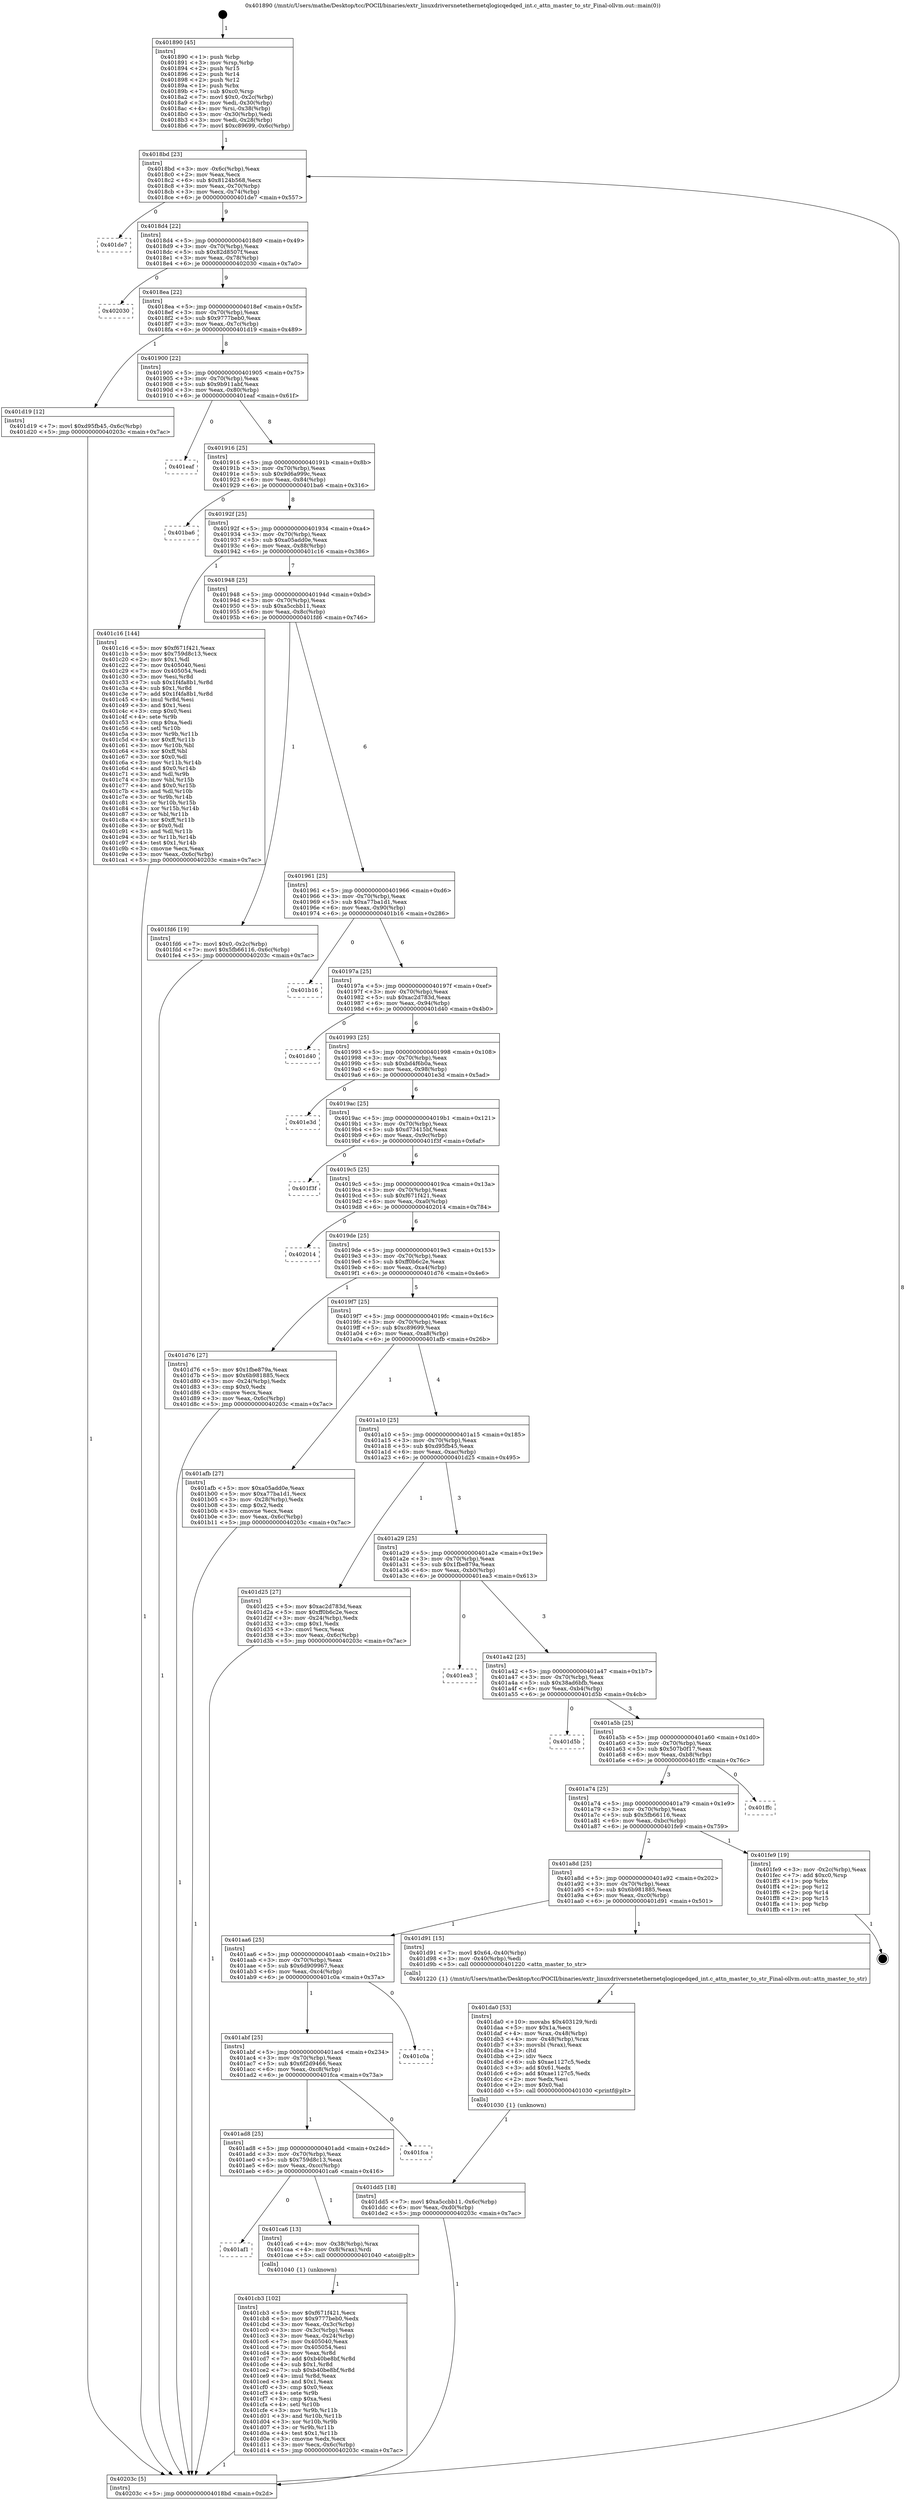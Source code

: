 digraph "0x401890" {
  label = "0x401890 (/mnt/c/Users/mathe/Desktop/tcc/POCII/binaries/extr_linuxdriversnetethernetqlogicqedqed_int.c_attn_master_to_str_Final-ollvm.out::main(0))"
  labelloc = "t"
  node[shape=record]

  Entry [label="",width=0.3,height=0.3,shape=circle,fillcolor=black,style=filled]
  "0x4018bd" [label="{
     0x4018bd [23]\l
     | [instrs]\l
     &nbsp;&nbsp;0x4018bd \<+3\>: mov -0x6c(%rbp),%eax\l
     &nbsp;&nbsp;0x4018c0 \<+2\>: mov %eax,%ecx\l
     &nbsp;&nbsp;0x4018c2 \<+6\>: sub $0x8124b568,%ecx\l
     &nbsp;&nbsp;0x4018c8 \<+3\>: mov %eax,-0x70(%rbp)\l
     &nbsp;&nbsp;0x4018cb \<+3\>: mov %ecx,-0x74(%rbp)\l
     &nbsp;&nbsp;0x4018ce \<+6\>: je 0000000000401de7 \<main+0x557\>\l
  }"]
  "0x401de7" [label="{
     0x401de7\l
  }", style=dashed]
  "0x4018d4" [label="{
     0x4018d4 [22]\l
     | [instrs]\l
     &nbsp;&nbsp;0x4018d4 \<+5\>: jmp 00000000004018d9 \<main+0x49\>\l
     &nbsp;&nbsp;0x4018d9 \<+3\>: mov -0x70(%rbp),%eax\l
     &nbsp;&nbsp;0x4018dc \<+5\>: sub $0x82d8507f,%eax\l
     &nbsp;&nbsp;0x4018e1 \<+3\>: mov %eax,-0x78(%rbp)\l
     &nbsp;&nbsp;0x4018e4 \<+6\>: je 0000000000402030 \<main+0x7a0\>\l
  }"]
  Exit [label="",width=0.3,height=0.3,shape=circle,fillcolor=black,style=filled,peripheries=2]
  "0x402030" [label="{
     0x402030\l
  }", style=dashed]
  "0x4018ea" [label="{
     0x4018ea [22]\l
     | [instrs]\l
     &nbsp;&nbsp;0x4018ea \<+5\>: jmp 00000000004018ef \<main+0x5f\>\l
     &nbsp;&nbsp;0x4018ef \<+3\>: mov -0x70(%rbp),%eax\l
     &nbsp;&nbsp;0x4018f2 \<+5\>: sub $0x9777beb0,%eax\l
     &nbsp;&nbsp;0x4018f7 \<+3\>: mov %eax,-0x7c(%rbp)\l
     &nbsp;&nbsp;0x4018fa \<+6\>: je 0000000000401d19 \<main+0x489\>\l
  }"]
  "0x401dd5" [label="{
     0x401dd5 [18]\l
     | [instrs]\l
     &nbsp;&nbsp;0x401dd5 \<+7\>: movl $0xa5ccbb11,-0x6c(%rbp)\l
     &nbsp;&nbsp;0x401ddc \<+6\>: mov %eax,-0xd0(%rbp)\l
     &nbsp;&nbsp;0x401de2 \<+5\>: jmp 000000000040203c \<main+0x7ac\>\l
  }"]
  "0x401d19" [label="{
     0x401d19 [12]\l
     | [instrs]\l
     &nbsp;&nbsp;0x401d19 \<+7\>: movl $0xd95fb45,-0x6c(%rbp)\l
     &nbsp;&nbsp;0x401d20 \<+5\>: jmp 000000000040203c \<main+0x7ac\>\l
  }"]
  "0x401900" [label="{
     0x401900 [22]\l
     | [instrs]\l
     &nbsp;&nbsp;0x401900 \<+5\>: jmp 0000000000401905 \<main+0x75\>\l
     &nbsp;&nbsp;0x401905 \<+3\>: mov -0x70(%rbp),%eax\l
     &nbsp;&nbsp;0x401908 \<+5\>: sub $0x9b911abf,%eax\l
     &nbsp;&nbsp;0x40190d \<+3\>: mov %eax,-0x80(%rbp)\l
     &nbsp;&nbsp;0x401910 \<+6\>: je 0000000000401eaf \<main+0x61f\>\l
  }"]
  "0x401da0" [label="{
     0x401da0 [53]\l
     | [instrs]\l
     &nbsp;&nbsp;0x401da0 \<+10\>: movabs $0x403129,%rdi\l
     &nbsp;&nbsp;0x401daa \<+5\>: mov $0x1a,%ecx\l
     &nbsp;&nbsp;0x401daf \<+4\>: mov %rax,-0x48(%rbp)\l
     &nbsp;&nbsp;0x401db3 \<+4\>: mov -0x48(%rbp),%rax\l
     &nbsp;&nbsp;0x401db7 \<+3\>: movsbl (%rax),%eax\l
     &nbsp;&nbsp;0x401dba \<+1\>: cltd\l
     &nbsp;&nbsp;0x401dbb \<+2\>: idiv %ecx\l
     &nbsp;&nbsp;0x401dbd \<+6\>: sub $0xae1127c5,%edx\l
     &nbsp;&nbsp;0x401dc3 \<+3\>: add $0x61,%edx\l
     &nbsp;&nbsp;0x401dc6 \<+6\>: add $0xae1127c5,%edx\l
     &nbsp;&nbsp;0x401dcc \<+2\>: mov %edx,%esi\l
     &nbsp;&nbsp;0x401dce \<+2\>: mov $0x0,%al\l
     &nbsp;&nbsp;0x401dd0 \<+5\>: call 0000000000401030 \<printf@plt\>\l
     | [calls]\l
     &nbsp;&nbsp;0x401030 \{1\} (unknown)\l
  }"]
  "0x401eaf" [label="{
     0x401eaf\l
  }", style=dashed]
  "0x401916" [label="{
     0x401916 [25]\l
     | [instrs]\l
     &nbsp;&nbsp;0x401916 \<+5\>: jmp 000000000040191b \<main+0x8b\>\l
     &nbsp;&nbsp;0x40191b \<+3\>: mov -0x70(%rbp),%eax\l
     &nbsp;&nbsp;0x40191e \<+5\>: sub $0x9d6a999c,%eax\l
     &nbsp;&nbsp;0x401923 \<+6\>: mov %eax,-0x84(%rbp)\l
     &nbsp;&nbsp;0x401929 \<+6\>: je 0000000000401ba6 \<main+0x316\>\l
  }"]
  "0x401cb3" [label="{
     0x401cb3 [102]\l
     | [instrs]\l
     &nbsp;&nbsp;0x401cb3 \<+5\>: mov $0xf671f421,%ecx\l
     &nbsp;&nbsp;0x401cb8 \<+5\>: mov $0x9777beb0,%edx\l
     &nbsp;&nbsp;0x401cbd \<+3\>: mov %eax,-0x3c(%rbp)\l
     &nbsp;&nbsp;0x401cc0 \<+3\>: mov -0x3c(%rbp),%eax\l
     &nbsp;&nbsp;0x401cc3 \<+3\>: mov %eax,-0x24(%rbp)\l
     &nbsp;&nbsp;0x401cc6 \<+7\>: mov 0x405040,%eax\l
     &nbsp;&nbsp;0x401ccd \<+7\>: mov 0x405054,%esi\l
     &nbsp;&nbsp;0x401cd4 \<+3\>: mov %eax,%r8d\l
     &nbsp;&nbsp;0x401cd7 \<+7\>: add $0xb40be8bf,%r8d\l
     &nbsp;&nbsp;0x401cde \<+4\>: sub $0x1,%r8d\l
     &nbsp;&nbsp;0x401ce2 \<+7\>: sub $0xb40be8bf,%r8d\l
     &nbsp;&nbsp;0x401ce9 \<+4\>: imul %r8d,%eax\l
     &nbsp;&nbsp;0x401ced \<+3\>: and $0x1,%eax\l
     &nbsp;&nbsp;0x401cf0 \<+3\>: cmp $0x0,%eax\l
     &nbsp;&nbsp;0x401cf3 \<+4\>: sete %r9b\l
     &nbsp;&nbsp;0x401cf7 \<+3\>: cmp $0xa,%esi\l
     &nbsp;&nbsp;0x401cfa \<+4\>: setl %r10b\l
     &nbsp;&nbsp;0x401cfe \<+3\>: mov %r9b,%r11b\l
     &nbsp;&nbsp;0x401d01 \<+3\>: and %r10b,%r11b\l
     &nbsp;&nbsp;0x401d04 \<+3\>: xor %r10b,%r9b\l
     &nbsp;&nbsp;0x401d07 \<+3\>: or %r9b,%r11b\l
     &nbsp;&nbsp;0x401d0a \<+4\>: test $0x1,%r11b\l
     &nbsp;&nbsp;0x401d0e \<+3\>: cmovne %edx,%ecx\l
     &nbsp;&nbsp;0x401d11 \<+3\>: mov %ecx,-0x6c(%rbp)\l
     &nbsp;&nbsp;0x401d14 \<+5\>: jmp 000000000040203c \<main+0x7ac\>\l
  }"]
  "0x401ba6" [label="{
     0x401ba6\l
  }", style=dashed]
  "0x40192f" [label="{
     0x40192f [25]\l
     | [instrs]\l
     &nbsp;&nbsp;0x40192f \<+5\>: jmp 0000000000401934 \<main+0xa4\>\l
     &nbsp;&nbsp;0x401934 \<+3\>: mov -0x70(%rbp),%eax\l
     &nbsp;&nbsp;0x401937 \<+5\>: sub $0xa05add0e,%eax\l
     &nbsp;&nbsp;0x40193c \<+6\>: mov %eax,-0x88(%rbp)\l
     &nbsp;&nbsp;0x401942 \<+6\>: je 0000000000401c16 \<main+0x386\>\l
  }"]
  "0x401af1" [label="{
     0x401af1\l
  }", style=dashed]
  "0x401c16" [label="{
     0x401c16 [144]\l
     | [instrs]\l
     &nbsp;&nbsp;0x401c16 \<+5\>: mov $0xf671f421,%eax\l
     &nbsp;&nbsp;0x401c1b \<+5\>: mov $0x759d8c13,%ecx\l
     &nbsp;&nbsp;0x401c20 \<+2\>: mov $0x1,%dl\l
     &nbsp;&nbsp;0x401c22 \<+7\>: mov 0x405040,%esi\l
     &nbsp;&nbsp;0x401c29 \<+7\>: mov 0x405054,%edi\l
     &nbsp;&nbsp;0x401c30 \<+3\>: mov %esi,%r8d\l
     &nbsp;&nbsp;0x401c33 \<+7\>: sub $0x1f4fa8b1,%r8d\l
     &nbsp;&nbsp;0x401c3a \<+4\>: sub $0x1,%r8d\l
     &nbsp;&nbsp;0x401c3e \<+7\>: add $0x1f4fa8b1,%r8d\l
     &nbsp;&nbsp;0x401c45 \<+4\>: imul %r8d,%esi\l
     &nbsp;&nbsp;0x401c49 \<+3\>: and $0x1,%esi\l
     &nbsp;&nbsp;0x401c4c \<+3\>: cmp $0x0,%esi\l
     &nbsp;&nbsp;0x401c4f \<+4\>: sete %r9b\l
     &nbsp;&nbsp;0x401c53 \<+3\>: cmp $0xa,%edi\l
     &nbsp;&nbsp;0x401c56 \<+4\>: setl %r10b\l
     &nbsp;&nbsp;0x401c5a \<+3\>: mov %r9b,%r11b\l
     &nbsp;&nbsp;0x401c5d \<+4\>: xor $0xff,%r11b\l
     &nbsp;&nbsp;0x401c61 \<+3\>: mov %r10b,%bl\l
     &nbsp;&nbsp;0x401c64 \<+3\>: xor $0xff,%bl\l
     &nbsp;&nbsp;0x401c67 \<+3\>: xor $0x0,%dl\l
     &nbsp;&nbsp;0x401c6a \<+3\>: mov %r11b,%r14b\l
     &nbsp;&nbsp;0x401c6d \<+4\>: and $0x0,%r14b\l
     &nbsp;&nbsp;0x401c71 \<+3\>: and %dl,%r9b\l
     &nbsp;&nbsp;0x401c74 \<+3\>: mov %bl,%r15b\l
     &nbsp;&nbsp;0x401c77 \<+4\>: and $0x0,%r15b\l
     &nbsp;&nbsp;0x401c7b \<+3\>: and %dl,%r10b\l
     &nbsp;&nbsp;0x401c7e \<+3\>: or %r9b,%r14b\l
     &nbsp;&nbsp;0x401c81 \<+3\>: or %r10b,%r15b\l
     &nbsp;&nbsp;0x401c84 \<+3\>: xor %r15b,%r14b\l
     &nbsp;&nbsp;0x401c87 \<+3\>: or %bl,%r11b\l
     &nbsp;&nbsp;0x401c8a \<+4\>: xor $0xff,%r11b\l
     &nbsp;&nbsp;0x401c8e \<+3\>: or $0x0,%dl\l
     &nbsp;&nbsp;0x401c91 \<+3\>: and %dl,%r11b\l
     &nbsp;&nbsp;0x401c94 \<+3\>: or %r11b,%r14b\l
     &nbsp;&nbsp;0x401c97 \<+4\>: test $0x1,%r14b\l
     &nbsp;&nbsp;0x401c9b \<+3\>: cmovne %ecx,%eax\l
     &nbsp;&nbsp;0x401c9e \<+3\>: mov %eax,-0x6c(%rbp)\l
     &nbsp;&nbsp;0x401ca1 \<+5\>: jmp 000000000040203c \<main+0x7ac\>\l
  }"]
  "0x401948" [label="{
     0x401948 [25]\l
     | [instrs]\l
     &nbsp;&nbsp;0x401948 \<+5\>: jmp 000000000040194d \<main+0xbd\>\l
     &nbsp;&nbsp;0x40194d \<+3\>: mov -0x70(%rbp),%eax\l
     &nbsp;&nbsp;0x401950 \<+5\>: sub $0xa5ccbb11,%eax\l
     &nbsp;&nbsp;0x401955 \<+6\>: mov %eax,-0x8c(%rbp)\l
     &nbsp;&nbsp;0x40195b \<+6\>: je 0000000000401fd6 \<main+0x746\>\l
  }"]
  "0x401ca6" [label="{
     0x401ca6 [13]\l
     | [instrs]\l
     &nbsp;&nbsp;0x401ca6 \<+4\>: mov -0x38(%rbp),%rax\l
     &nbsp;&nbsp;0x401caa \<+4\>: mov 0x8(%rax),%rdi\l
     &nbsp;&nbsp;0x401cae \<+5\>: call 0000000000401040 \<atoi@plt\>\l
     | [calls]\l
     &nbsp;&nbsp;0x401040 \{1\} (unknown)\l
  }"]
  "0x401fd6" [label="{
     0x401fd6 [19]\l
     | [instrs]\l
     &nbsp;&nbsp;0x401fd6 \<+7\>: movl $0x0,-0x2c(%rbp)\l
     &nbsp;&nbsp;0x401fdd \<+7\>: movl $0x5fb66116,-0x6c(%rbp)\l
     &nbsp;&nbsp;0x401fe4 \<+5\>: jmp 000000000040203c \<main+0x7ac\>\l
  }"]
  "0x401961" [label="{
     0x401961 [25]\l
     | [instrs]\l
     &nbsp;&nbsp;0x401961 \<+5\>: jmp 0000000000401966 \<main+0xd6\>\l
     &nbsp;&nbsp;0x401966 \<+3\>: mov -0x70(%rbp),%eax\l
     &nbsp;&nbsp;0x401969 \<+5\>: sub $0xa77ba1d1,%eax\l
     &nbsp;&nbsp;0x40196e \<+6\>: mov %eax,-0x90(%rbp)\l
     &nbsp;&nbsp;0x401974 \<+6\>: je 0000000000401b16 \<main+0x286\>\l
  }"]
  "0x401ad8" [label="{
     0x401ad8 [25]\l
     | [instrs]\l
     &nbsp;&nbsp;0x401ad8 \<+5\>: jmp 0000000000401add \<main+0x24d\>\l
     &nbsp;&nbsp;0x401add \<+3\>: mov -0x70(%rbp),%eax\l
     &nbsp;&nbsp;0x401ae0 \<+5\>: sub $0x759d8c13,%eax\l
     &nbsp;&nbsp;0x401ae5 \<+6\>: mov %eax,-0xcc(%rbp)\l
     &nbsp;&nbsp;0x401aeb \<+6\>: je 0000000000401ca6 \<main+0x416\>\l
  }"]
  "0x401b16" [label="{
     0x401b16\l
  }", style=dashed]
  "0x40197a" [label="{
     0x40197a [25]\l
     | [instrs]\l
     &nbsp;&nbsp;0x40197a \<+5\>: jmp 000000000040197f \<main+0xef\>\l
     &nbsp;&nbsp;0x40197f \<+3\>: mov -0x70(%rbp),%eax\l
     &nbsp;&nbsp;0x401982 \<+5\>: sub $0xac2d783d,%eax\l
     &nbsp;&nbsp;0x401987 \<+6\>: mov %eax,-0x94(%rbp)\l
     &nbsp;&nbsp;0x40198d \<+6\>: je 0000000000401d40 \<main+0x4b0\>\l
  }"]
  "0x401fca" [label="{
     0x401fca\l
  }", style=dashed]
  "0x401d40" [label="{
     0x401d40\l
  }", style=dashed]
  "0x401993" [label="{
     0x401993 [25]\l
     | [instrs]\l
     &nbsp;&nbsp;0x401993 \<+5\>: jmp 0000000000401998 \<main+0x108\>\l
     &nbsp;&nbsp;0x401998 \<+3\>: mov -0x70(%rbp),%eax\l
     &nbsp;&nbsp;0x40199b \<+5\>: sub $0xbd4f6b0a,%eax\l
     &nbsp;&nbsp;0x4019a0 \<+6\>: mov %eax,-0x98(%rbp)\l
     &nbsp;&nbsp;0x4019a6 \<+6\>: je 0000000000401e3d \<main+0x5ad\>\l
  }"]
  "0x401abf" [label="{
     0x401abf [25]\l
     | [instrs]\l
     &nbsp;&nbsp;0x401abf \<+5\>: jmp 0000000000401ac4 \<main+0x234\>\l
     &nbsp;&nbsp;0x401ac4 \<+3\>: mov -0x70(%rbp),%eax\l
     &nbsp;&nbsp;0x401ac7 \<+5\>: sub $0x6f2d9466,%eax\l
     &nbsp;&nbsp;0x401acc \<+6\>: mov %eax,-0xc8(%rbp)\l
     &nbsp;&nbsp;0x401ad2 \<+6\>: je 0000000000401fca \<main+0x73a\>\l
  }"]
  "0x401e3d" [label="{
     0x401e3d\l
  }", style=dashed]
  "0x4019ac" [label="{
     0x4019ac [25]\l
     | [instrs]\l
     &nbsp;&nbsp;0x4019ac \<+5\>: jmp 00000000004019b1 \<main+0x121\>\l
     &nbsp;&nbsp;0x4019b1 \<+3\>: mov -0x70(%rbp),%eax\l
     &nbsp;&nbsp;0x4019b4 \<+5\>: sub $0xd73415bf,%eax\l
     &nbsp;&nbsp;0x4019b9 \<+6\>: mov %eax,-0x9c(%rbp)\l
     &nbsp;&nbsp;0x4019bf \<+6\>: je 0000000000401f3f \<main+0x6af\>\l
  }"]
  "0x401c0a" [label="{
     0x401c0a\l
  }", style=dashed]
  "0x401f3f" [label="{
     0x401f3f\l
  }", style=dashed]
  "0x4019c5" [label="{
     0x4019c5 [25]\l
     | [instrs]\l
     &nbsp;&nbsp;0x4019c5 \<+5\>: jmp 00000000004019ca \<main+0x13a\>\l
     &nbsp;&nbsp;0x4019ca \<+3\>: mov -0x70(%rbp),%eax\l
     &nbsp;&nbsp;0x4019cd \<+5\>: sub $0xf671f421,%eax\l
     &nbsp;&nbsp;0x4019d2 \<+6\>: mov %eax,-0xa0(%rbp)\l
     &nbsp;&nbsp;0x4019d8 \<+6\>: je 0000000000402014 \<main+0x784\>\l
  }"]
  "0x401aa6" [label="{
     0x401aa6 [25]\l
     | [instrs]\l
     &nbsp;&nbsp;0x401aa6 \<+5\>: jmp 0000000000401aab \<main+0x21b\>\l
     &nbsp;&nbsp;0x401aab \<+3\>: mov -0x70(%rbp),%eax\l
     &nbsp;&nbsp;0x401aae \<+5\>: sub $0x6d909967,%eax\l
     &nbsp;&nbsp;0x401ab3 \<+6\>: mov %eax,-0xc4(%rbp)\l
     &nbsp;&nbsp;0x401ab9 \<+6\>: je 0000000000401c0a \<main+0x37a\>\l
  }"]
  "0x402014" [label="{
     0x402014\l
  }", style=dashed]
  "0x4019de" [label="{
     0x4019de [25]\l
     | [instrs]\l
     &nbsp;&nbsp;0x4019de \<+5\>: jmp 00000000004019e3 \<main+0x153\>\l
     &nbsp;&nbsp;0x4019e3 \<+3\>: mov -0x70(%rbp),%eax\l
     &nbsp;&nbsp;0x4019e6 \<+5\>: sub $0xff0b6c2e,%eax\l
     &nbsp;&nbsp;0x4019eb \<+6\>: mov %eax,-0xa4(%rbp)\l
     &nbsp;&nbsp;0x4019f1 \<+6\>: je 0000000000401d76 \<main+0x4e6\>\l
  }"]
  "0x401d91" [label="{
     0x401d91 [15]\l
     | [instrs]\l
     &nbsp;&nbsp;0x401d91 \<+7\>: movl $0x64,-0x40(%rbp)\l
     &nbsp;&nbsp;0x401d98 \<+3\>: mov -0x40(%rbp),%edi\l
     &nbsp;&nbsp;0x401d9b \<+5\>: call 0000000000401220 \<attn_master_to_str\>\l
     | [calls]\l
     &nbsp;&nbsp;0x401220 \{1\} (/mnt/c/Users/mathe/Desktop/tcc/POCII/binaries/extr_linuxdriversnetethernetqlogicqedqed_int.c_attn_master_to_str_Final-ollvm.out::attn_master_to_str)\l
  }"]
  "0x401d76" [label="{
     0x401d76 [27]\l
     | [instrs]\l
     &nbsp;&nbsp;0x401d76 \<+5\>: mov $0x1fbe879a,%eax\l
     &nbsp;&nbsp;0x401d7b \<+5\>: mov $0x6b981885,%ecx\l
     &nbsp;&nbsp;0x401d80 \<+3\>: mov -0x24(%rbp),%edx\l
     &nbsp;&nbsp;0x401d83 \<+3\>: cmp $0x0,%edx\l
     &nbsp;&nbsp;0x401d86 \<+3\>: cmove %ecx,%eax\l
     &nbsp;&nbsp;0x401d89 \<+3\>: mov %eax,-0x6c(%rbp)\l
     &nbsp;&nbsp;0x401d8c \<+5\>: jmp 000000000040203c \<main+0x7ac\>\l
  }"]
  "0x4019f7" [label="{
     0x4019f7 [25]\l
     | [instrs]\l
     &nbsp;&nbsp;0x4019f7 \<+5\>: jmp 00000000004019fc \<main+0x16c\>\l
     &nbsp;&nbsp;0x4019fc \<+3\>: mov -0x70(%rbp),%eax\l
     &nbsp;&nbsp;0x4019ff \<+5\>: sub $0xc89699,%eax\l
     &nbsp;&nbsp;0x401a04 \<+6\>: mov %eax,-0xa8(%rbp)\l
     &nbsp;&nbsp;0x401a0a \<+6\>: je 0000000000401afb \<main+0x26b\>\l
  }"]
  "0x401a8d" [label="{
     0x401a8d [25]\l
     | [instrs]\l
     &nbsp;&nbsp;0x401a8d \<+5\>: jmp 0000000000401a92 \<main+0x202\>\l
     &nbsp;&nbsp;0x401a92 \<+3\>: mov -0x70(%rbp),%eax\l
     &nbsp;&nbsp;0x401a95 \<+5\>: sub $0x6b981885,%eax\l
     &nbsp;&nbsp;0x401a9a \<+6\>: mov %eax,-0xc0(%rbp)\l
     &nbsp;&nbsp;0x401aa0 \<+6\>: je 0000000000401d91 \<main+0x501\>\l
  }"]
  "0x401afb" [label="{
     0x401afb [27]\l
     | [instrs]\l
     &nbsp;&nbsp;0x401afb \<+5\>: mov $0xa05add0e,%eax\l
     &nbsp;&nbsp;0x401b00 \<+5\>: mov $0xa77ba1d1,%ecx\l
     &nbsp;&nbsp;0x401b05 \<+3\>: mov -0x28(%rbp),%edx\l
     &nbsp;&nbsp;0x401b08 \<+3\>: cmp $0x2,%edx\l
     &nbsp;&nbsp;0x401b0b \<+3\>: cmovne %ecx,%eax\l
     &nbsp;&nbsp;0x401b0e \<+3\>: mov %eax,-0x6c(%rbp)\l
     &nbsp;&nbsp;0x401b11 \<+5\>: jmp 000000000040203c \<main+0x7ac\>\l
  }"]
  "0x401a10" [label="{
     0x401a10 [25]\l
     | [instrs]\l
     &nbsp;&nbsp;0x401a10 \<+5\>: jmp 0000000000401a15 \<main+0x185\>\l
     &nbsp;&nbsp;0x401a15 \<+3\>: mov -0x70(%rbp),%eax\l
     &nbsp;&nbsp;0x401a18 \<+5\>: sub $0xd95fb45,%eax\l
     &nbsp;&nbsp;0x401a1d \<+6\>: mov %eax,-0xac(%rbp)\l
     &nbsp;&nbsp;0x401a23 \<+6\>: je 0000000000401d25 \<main+0x495\>\l
  }"]
  "0x40203c" [label="{
     0x40203c [5]\l
     | [instrs]\l
     &nbsp;&nbsp;0x40203c \<+5\>: jmp 00000000004018bd \<main+0x2d\>\l
  }"]
  "0x401890" [label="{
     0x401890 [45]\l
     | [instrs]\l
     &nbsp;&nbsp;0x401890 \<+1\>: push %rbp\l
     &nbsp;&nbsp;0x401891 \<+3\>: mov %rsp,%rbp\l
     &nbsp;&nbsp;0x401894 \<+2\>: push %r15\l
     &nbsp;&nbsp;0x401896 \<+2\>: push %r14\l
     &nbsp;&nbsp;0x401898 \<+2\>: push %r12\l
     &nbsp;&nbsp;0x40189a \<+1\>: push %rbx\l
     &nbsp;&nbsp;0x40189b \<+7\>: sub $0xc0,%rsp\l
     &nbsp;&nbsp;0x4018a2 \<+7\>: movl $0x0,-0x2c(%rbp)\l
     &nbsp;&nbsp;0x4018a9 \<+3\>: mov %edi,-0x30(%rbp)\l
     &nbsp;&nbsp;0x4018ac \<+4\>: mov %rsi,-0x38(%rbp)\l
     &nbsp;&nbsp;0x4018b0 \<+3\>: mov -0x30(%rbp),%edi\l
     &nbsp;&nbsp;0x4018b3 \<+3\>: mov %edi,-0x28(%rbp)\l
     &nbsp;&nbsp;0x4018b6 \<+7\>: movl $0xc89699,-0x6c(%rbp)\l
  }"]
  "0x401fe9" [label="{
     0x401fe9 [19]\l
     | [instrs]\l
     &nbsp;&nbsp;0x401fe9 \<+3\>: mov -0x2c(%rbp),%eax\l
     &nbsp;&nbsp;0x401fec \<+7\>: add $0xc0,%rsp\l
     &nbsp;&nbsp;0x401ff3 \<+1\>: pop %rbx\l
     &nbsp;&nbsp;0x401ff4 \<+2\>: pop %r12\l
     &nbsp;&nbsp;0x401ff6 \<+2\>: pop %r14\l
     &nbsp;&nbsp;0x401ff8 \<+2\>: pop %r15\l
     &nbsp;&nbsp;0x401ffa \<+1\>: pop %rbp\l
     &nbsp;&nbsp;0x401ffb \<+1\>: ret\l
  }"]
  "0x401d25" [label="{
     0x401d25 [27]\l
     | [instrs]\l
     &nbsp;&nbsp;0x401d25 \<+5\>: mov $0xac2d783d,%eax\l
     &nbsp;&nbsp;0x401d2a \<+5\>: mov $0xff0b6c2e,%ecx\l
     &nbsp;&nbsp;0x401d2f \<+3\>: mov -0x24(%rbp),%edx\l
     &nbsp;&nbsp;0x401d32 \<+3\>: cmp $0x1,%edx\l
     &nbsp;&nbsp;0x401d35 \<+3\>: cmovl %ecx,%eax\l
     &nbsp;&nbsp;0x401d38 \<+3\>: mov %eax,-0x6c(%rbp)\l
     &nbsp;&nbsp;0x401d3b \<+5\>: jmp 000000000040203c \<main+0x7ac\>\l
  }"]
  "0x401a29" [label="{
     0x401a29 [25]\l
     | [instrs]\l
     &nbsp;&nbsp;0x401a29 \<+5\>: jmp 0000000000401a2e \<main+0x19e\>\l
     &nbsp;&nbsp;0x401a2e \<+3\>: mov -0x70(%rbp),%eax\l
     &nbsp;&nbsp;0x401a31 \<+5\>: sub $0x1fbe879a,%eax\l
     &nbsp;&nbsp;0x401a36 \<+6\>: mov %eax,-0xb0(%rbp)\l
     &nbsp;&nbsp;0x401a3c \<+6\>: je 0000000000401ea3 \<main+0x613\>\l
  }"]
  "0x401a74" [label="{
     0x401a74 [25]\l
     | [instrs]\l
     &nbsp;&nbsp;0x401a74 \<+5\>: jmp 0000000000401a79 \<main+0x1e9\>\l
     &nbsp;&nbsp;0x401a79 \<+3\>: mov -0x70(%rbp),%eax\l
     &nbsp;&nbsp;0x401a7c \<+5\>: sub $0x5fb66116,%eax\l
     &nbsp;&nbsp;0x401a81 \<+6\>: mov %eax,-0xbc(%rbp)\l
     &nbsp;&nbsp;0x401a87 \<+6\>: je 0000000000401fe9 \<main+0x759\>\l
  }"]
  "0x401ea3" [label="{
     0x401ea3\l
  }", style=dashed]
  "0x401a42" [label="{
     0x401a42 [25]\l
     | [instrs]\l
     &nbsp;&nbsp;0x401a42 \<+5\>: jmp 0000000000401a47 \<main+0x1b7\>\l
     &nbsp;&nbsp;0x401a47 \<+3\>: mov -0x70(%rbp),%eax\l
     &nbsp;&nbsp;0x401a4a \<+5\>: sub $0x38ad6bfb,%eax\l
     &nbsp;&nbsp;0x401a4f \<+6\>: mov %eax,-0xb4(%rbp)\l
     &nbsp;&nbsp;0x401a55 \<+6\>: je 0000000000401d5b \<main+0x4cb\>\l
  }"]
  "0x401ffc" [label="{
     0x401ffc\l
  }", style=dashed]
  "0x401d5b" [label="{
     0x401d5b\l
  }", style=dashed]
  "0x401a5b" [label="{
     0x401a5b [25]\l
     | [instrs]\l
     &nbsp;&nbsp;0x401a5b \<+5\>: jmp 0000000000401a60 \<main+0x1d0\>\l
     &nbsp;&nbsp;0x401a60 \<+3\>: mov -0x70(%rbp),%eax\l
     &nbsp;&nbsp;0x401a63 \<+5\>: sub $0x507b0f17,%eax\l
     &nbsp;&nbsp;0x401a68 \<+6\>: mov %eax,-0xb8(%rbp)\l
     &nbsp;&nbsp;0x401a6e \<+6\>: je 0000000000401ffc \<main+0x76c\>\l
  }"]
  Entry -> "0x401890" [label=" 1"]
  "0x4018bd" -> "0x401de7" [label=" 0"]
  "0x4018bd" -> "0x4018d4" [label=" 9"]
  "0x401fe9" -> Exit [label=" 1"]
  "0x4018d4" -> "0x402030" [label=" 0"]
  "0x4018d4" -> "0x4018ea" [label=" 9"]
  "0x401fd6" -> "0x40203c" [label=" 1"]
  "0x4018ea" -> "0x401d19" [label=" 1"]
  "0x4018ea" -> "0x401900" [label=" 8"]
  "0x401dd5" -> "0x40203c" [label=" 1"]
  "0x401900" -> "0x401eaf" [label=" 0"]
  "0x401900" -> "0x401916" [label=" 8"]
  "0x401da0" -> "0x401dd5" [label=" 1"]
  "0x401916" -> "0x401ba6" [label=" 0"]
  "0x401916" -> "0x40192f" [label=" 8"]
  "0x401d91" -> "0x401da0" [label=" 1"]
  "0x40192f" -> "0x401c16" [label=" 1"]
  "0x40192f" -> "0x401948" [label=" 7"]
  "0x401d76" -> "0x40203c" [label=" 1"]
  "0x401948" -> "0x401fd6" [label=" 1"]
  "0x401948" -> "0x401961" [label=" 6"]
  "0x401d25" -> "0x40203c" [label=" 1"]
  "0x401961" -> "0x401b16" [label=" 0"]
  "0x401961" -> "0x40197a" [label=" 6"]
  "0x401cb3" -> "0x40203c" [label=" 1"]
  "0x40197a" -> "0x401d40" [label=" 0"]
  "0x40197a" -> "0x401993" [label=" 6"]
  "0x401ca6" -> "0x401cb3" [label=" 1"]
  "0x401993" -> "0x401e3d" [label=" 0"]
  "0x401993" -> "0x4019ac" [label=" 6"]
  "0x401ad8" -> "0x401ca6" [label=" 1"]
  "0x4019ac" -> "0x401f3f" [label=" 0"]
  "0x4019ac" -> "0x4019c5" [label=" 6"]
  "0x401d19" -> "0x40203c" [label=" 1"]
  "0x4019c5" -> "0x402014" [label=" 0"]
  "0x4019c5" -> "0x4019de" [label=" 6"]
  "0x401abf" -> "0x401fca" [label=" 0"]
  "0x4019de" -> "0x401d76" [label=" 1"]
  "0x4019de" -> "0x4019f7" [label=" 5"]
  "0x401ad8" -> "0x401af1" [label=" 0"]
  "0x4019f7" -> "0x401afb" [label=" 1"]
  "0x4019f7" -> "0x401a10" [label=" 4"]
  "0x401afb" -> "0x40203c" [label=" 1"]
  "0x401890" -> "0x4018bd" [label=" 1"]
  "0x40203c" -> "0x4018bd" [label=" 8"]
  "0x401c16" -> "0x40203c" [label=" 1"]
  "0x401aa6" -> "0x401c0a" [label=" 0"]
  "0x401a10" -> "0x401d25" [label=" 1"]
  "0x401a10" -> "0x401a29" [label=" 3"]
  "0x401abf" -> "0x401ad8" [label=" 1"]
  "0x401a29" -> "0x401ea3" [label=" 0"]
  "0x401a29" -> "0x401a42" [label=" 3"]
  "0x401a8d" -> "0x401d91" [label=" 1"]
  "0x401a42" -> "0x401d5b" [label=" 0"]
  "0x401a42" -> "0x401a5b" [label=" 3"]
  "0x401aa6" -> "0x401abf" [label=" 1"]
  "0x401a5b" -> "0x401ffc" [label=" 0"]
  "0x401a5b" -> "0x401a74" [label=" 3"]
  "0x401a8d" -> "0x401aa6" [label=" 1"]
  "0x401a74" -> "0x401fe9" [label=" 1"]
  "0x401a74" -> "0x401a8d" [label=" 2"]
}
